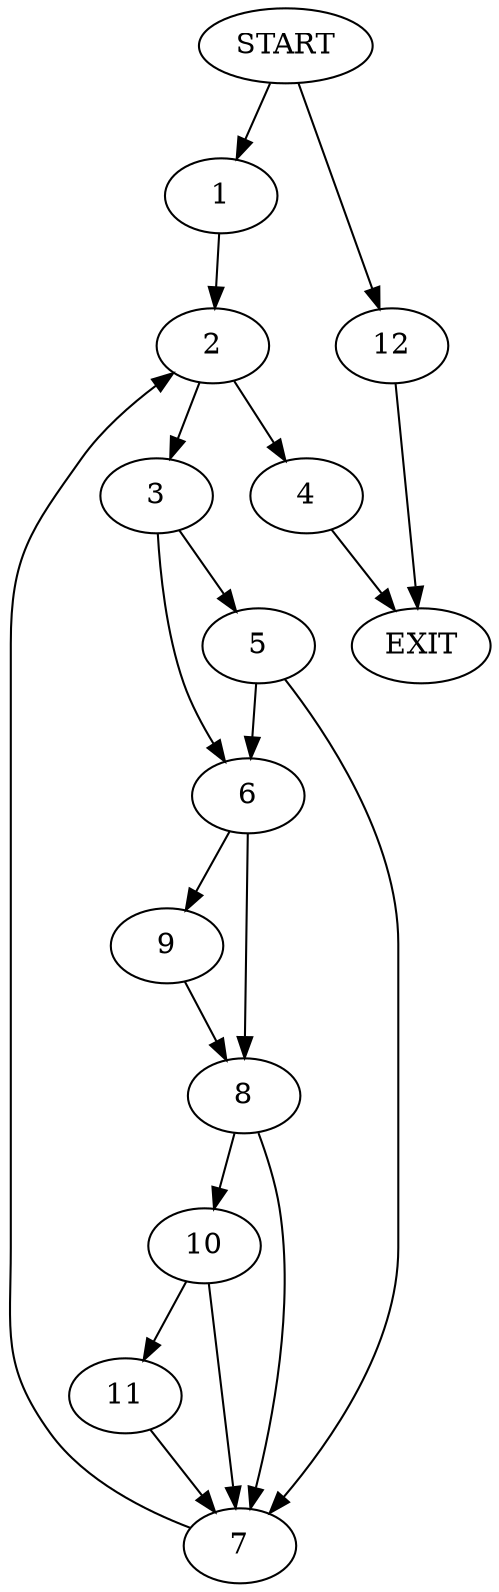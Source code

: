 digraph {
0 [label="START"]
13 [label="EXIT"]
0 -> 1
1 -> 2
2 -> 3
2 -> 4
4 -> 13
3 -> 5
3 -> 6
5 -> 6
5 -> 7
6 -> 8
6 -> 9
7 -> 2
9 -> 8
8 -> 7
8 -> 10
10 -> 11
10 -> 7
11 -> 7
0 -> 12
12 -> 13
}
